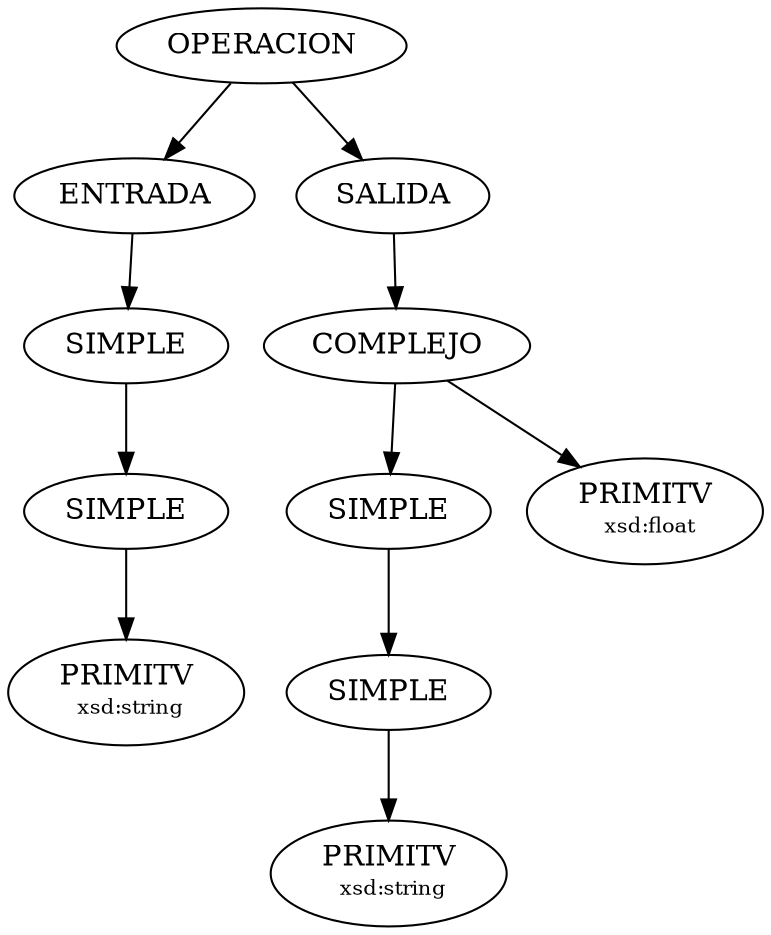 digraph G
{
N0R0n0 [label="OPERACION"];
N1R0n0 [label="ENTRADA"];
N2R1n0 [label="SIMPLE"];
N3R1n0 [label="SIMPLE"];
N4R1n0 [label=<PRIMITV<BR/> <FONT POINT-SIZE="10">xsd:string</FONT>>];
N1R0n1 [label="SALIDA"];
N2R0n0 [label="COMPLEJO"];
N3R0n0 [label="SIMPLE"];
N4R0n0 [label="SIMPLE"];
N5R0n0 [label=<PRIMITV<BR/> <FONT POINT-SIZE="10">xsd:string</FONT>>];
N3R0n1 [label=<PRIMITV<BR/> <FONT POINT-SIZE="10">xsd:float</FONT>>];

N0R0n0 -> N1R0n0;
N1R0n0 -> N2R1n0;
N2R1n0 -> N3R1n0;
N3R1n0 -> N4R1n0;
N0R0n0 -> N1R0n1;
N1R0n1 -> N2R0n0;
N2R0n0 -> N3R0n0;
N3R0n0 -> N4R0n0;
N4R0n0 -> N5R0n0;
N2R0n0 -> N3R0n1;

}
